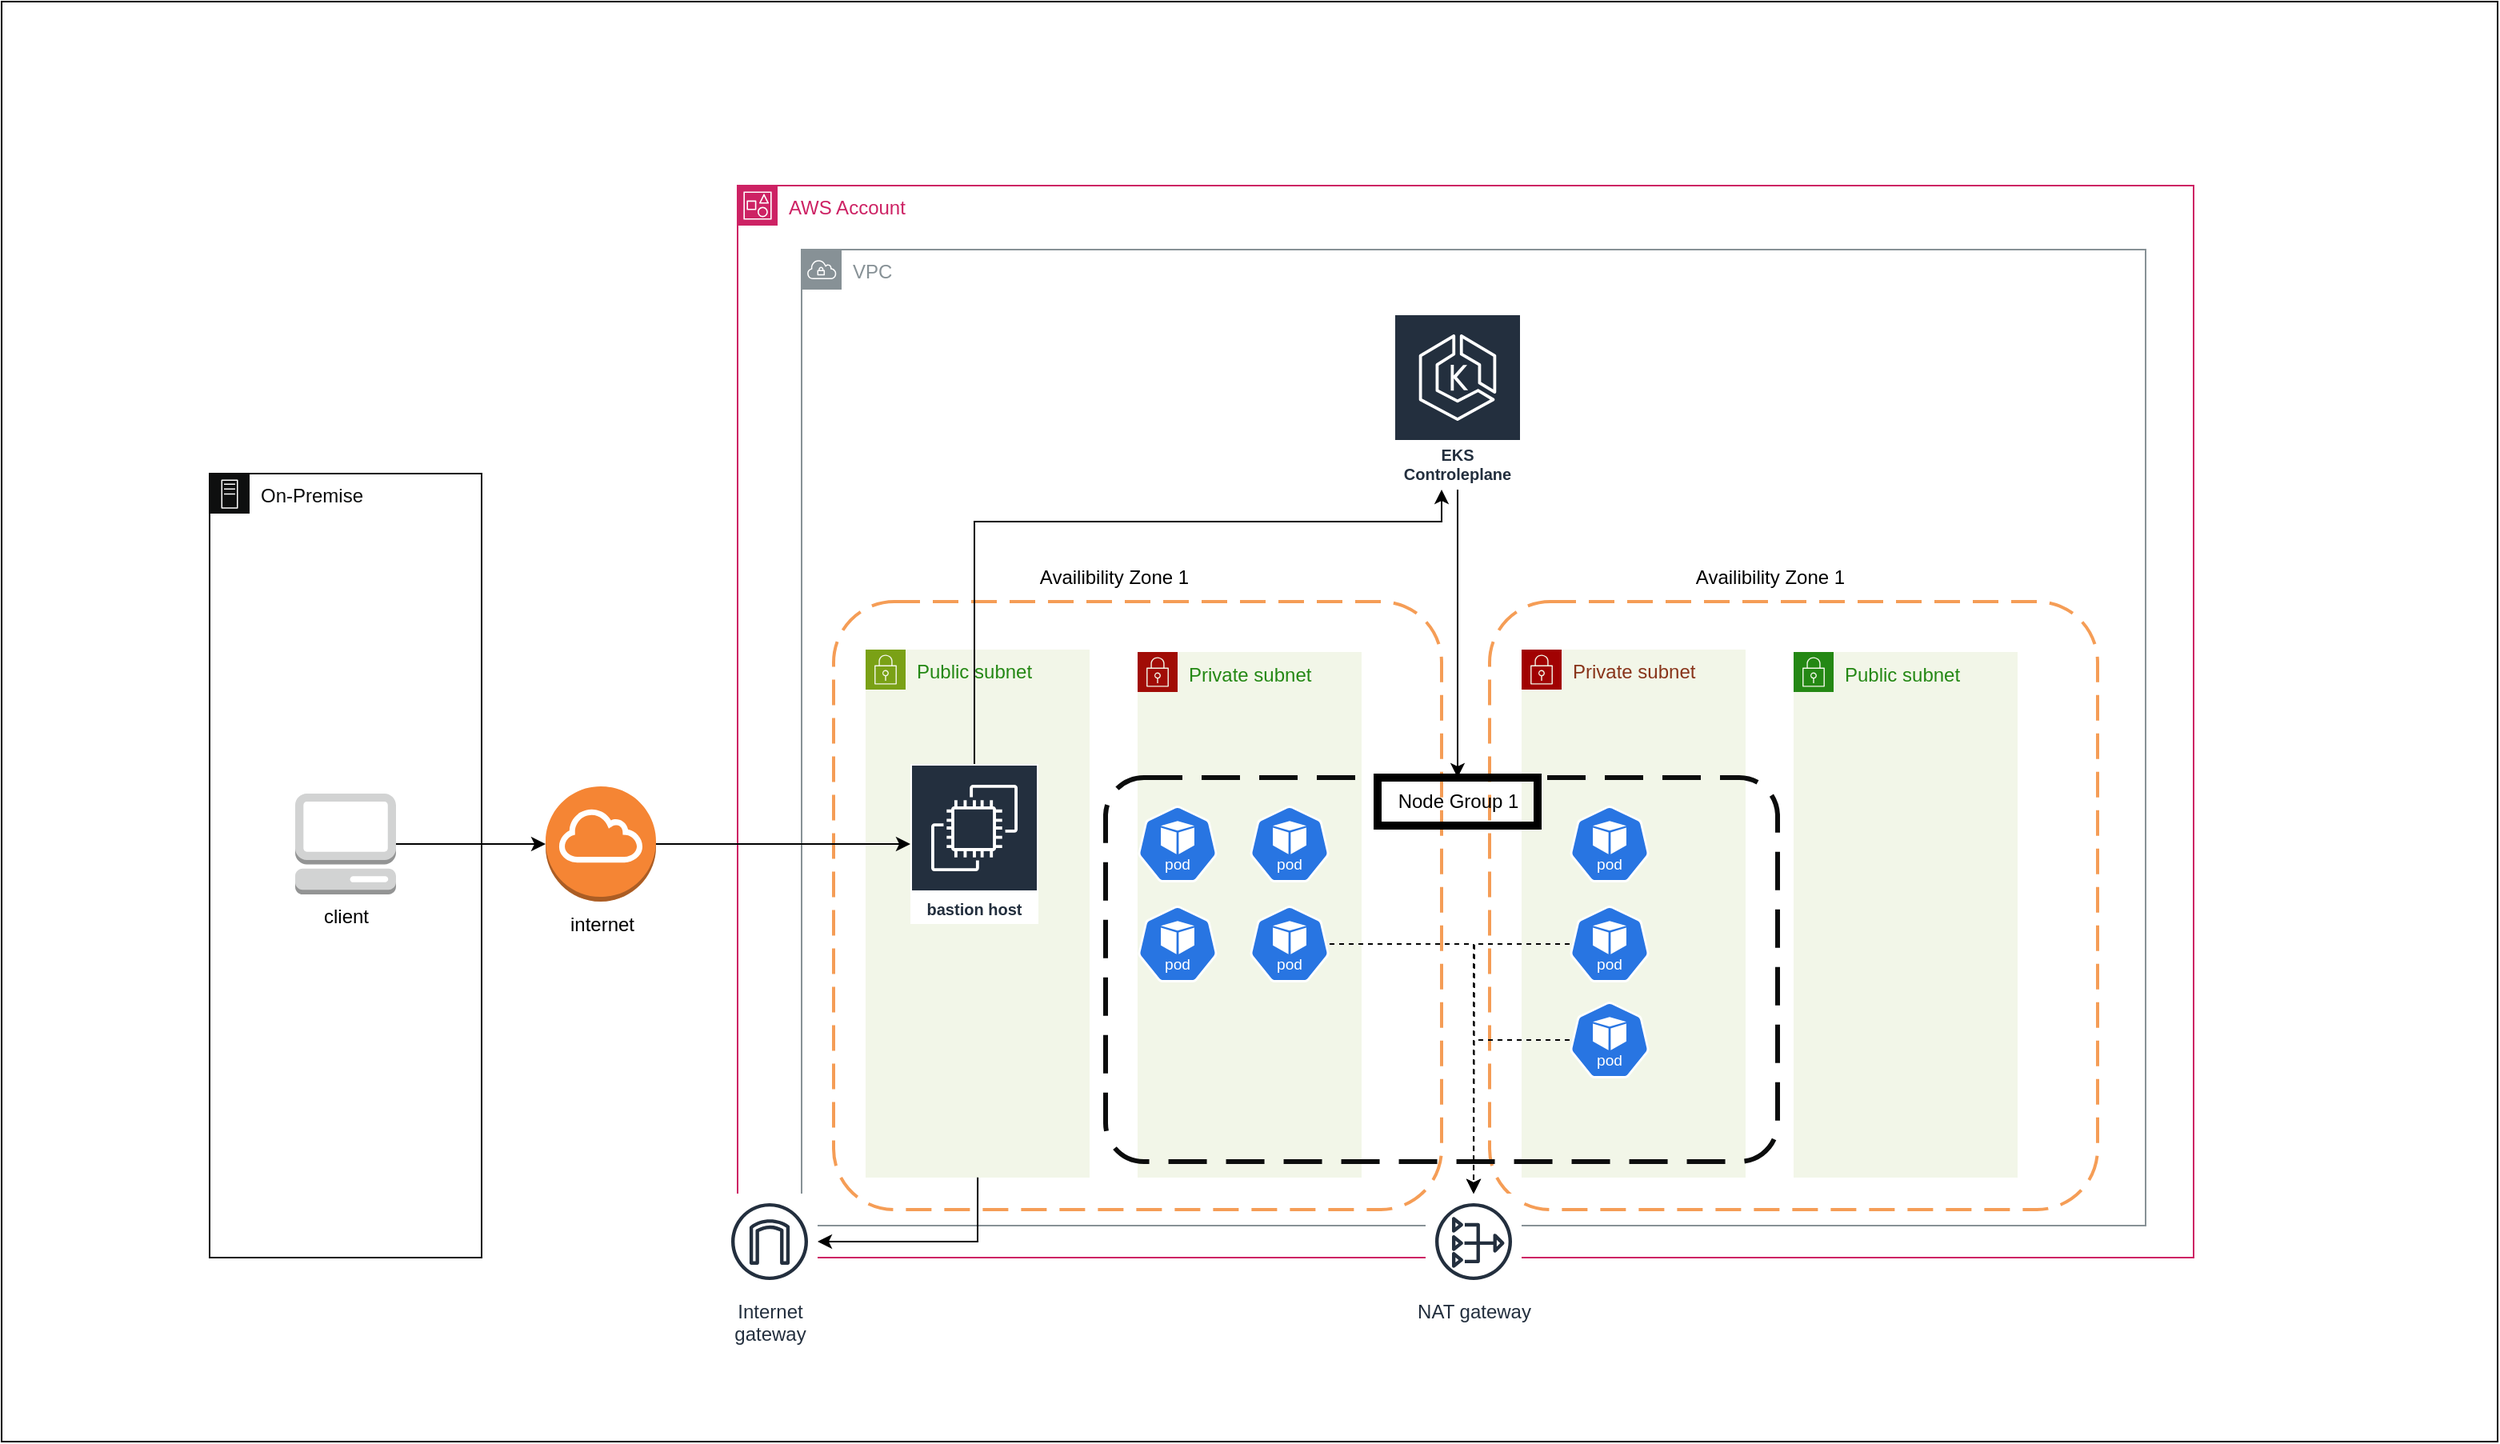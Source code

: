 <mxfile version="24.4.9" type="device">
  <diagram name="Page-1" id="W5yWIA52nIPoz4EIYppS">
    <mxGraphModel dx="2762" dy="2157" grid="1" gridSize="10" guides="1" tooltips="1" connect="1" arrows="1" fold="1" page="1" pageScale="1" pageWidth="850" pageHeight="1100" math="0" shadow="0">
      <root>
        <mxCell id="0" />
        <mxCell id="1" parent="0" />
        <mxCell id="y6gWkrCWeC0vEFRKWc7C-44" value="" style="rounded=0;whiteSpace=wrap;html=1;" vertex="1" parent="1">
          <mxGeometry x="-300" y="-175" width="1560" height="900" as="geometry" />
        </mxCell>
        <mxCell id="y6gWkrCWeC0vEFRKWc7C-4" value="&lt;font color=&quot;#0c0d0d&quot;&gt;On-Premise&lt;/font&gt;" style="sketch=0;outlineConnect=0;gradientColor=none;html=1;whiteSpace=wrap;fontSize=12;fontStyle=0;shape=mxgraph.aws4.group;grIcon=mxgraph.aws4.group_on_premise;strokeColor=#0E0F0F;fillColor=none;verticalAlign=top;align=left;spacingLeft=30;fontColor=#AAB7B8;dashed=0;" vertex="1" parent="1">
          <mxGeometry x="-170" y="120" width="170" height="490" as="geometry" />
        </mxCell>
        <mxCell id="y6gWkrCWeC0vEFRKWc7C-7" value="&lt;div&gt;client&lt;/div&gt;" style="outlineConnect=0;dashed=0;verticalLabelPosition=bottom;verticalAlign=top;align=center;html=1;shape=mxgraph.aws3.management_console;fillColor=#D2D3D3;gradientColor=none;" vertex="1" parent="1">
          <mxGeometry x="-116.5" y="320" width="63" height="63" as="geometry" />
        </mxCell>
        <mxCell id="y6gWkrCWeC0vEFRKWc7C-8" value="internet" style="outlineConnect=0;dashed=0;verticalLabelPosition=bottom;verticalAlign=top;align=center;html=1;shape=mxgraph.aws3.internet_gateway;fillColor=#F58534;gradientColor=none;" vertex="1" parent="1">
          <mxGeometry x="40" y="315.5" width="69" height="72" as="geometry" />
        </mxCell>
        <mxCell id="y6gWkrCWeC0vEFRKWc7C-10" style="edgeStyle=orthogonalEdgeStyle;rounded=0;orthogonalLoop=1;jettySize=auto;html=1;entryX=0;entryY=0.5;entryDx=0;entryDy=0;entryPerimeter=0;" edge="1" parent="1" source="y6gWkrCWeC0vEFRKWc7C-7" target="y6gWkrCWeC0vEFRKWc7C-8">
          <mxGeometry relative="1" as="geometry" />
        </mxCell>
        <mxCell id="y6gWkrCWeC0vEFRKWc7C-2" value="AWS Account" style="points=[[0,0],[0.25,0],[0.5,0],[0.75,0],[1,0],[1,0.25],[1,0.5],[1,0.75],[1,1],[0.75,1],[0.5,1],[0.25,1],[0,1],[0,0.75],[0,0.5],[0,0.25]];outlineConnect=0;gradientColor=none;html=1;whiteSpace=wrap;fontSize=12;fontStyle=0;container=0;pointerEvents=0;collapsible=0;recursiveResize=0;shape=mxgraph.aws4.group;grIcon=mxgraph.aws4.group_account;strokeColor=#CD2264;fillColor=none;verticalAlign=top;align=left;spacingLeft=30;fontColor=#CD2264;dashed=0;" vertex="1" parent="1">
          <mxGeometry x="160" y="-60" width="910" height="670" as="geometry" />
        </mxCell>
        <mxCell id="y6gWkrCWeC0vEFRKWc7C-24" value="Public subnet" style="points=[[0,0],[0.25,0],[0.5,0],[0.75,0],[1,0],[1,0.25],[1,0.5],[1,0.75],[1,1],[0.75,1],[0.5,1],[0.25,1],[0,1],[0,0.75],[0,0.5],[0,0.25]];outlineConnect=0;gradientColor=none;html=1;whiteSpace=wrap;fontSize=12;fontStyle=0;container=1;pointerEvents=0;collapsible=0;recursiveResize=0;shape=mxgraph.aws4.group;grIcon=mxgraph.aws4.group_security_group;grStroke=0;strokeColor=#248814;fillColor=#F2F6E8;verticalAlign=top;align=left;spacingLeft=30;fontColor=#248814;dashed=0;" vertex="1" parent="1">
          <mxGeometry x="820" y="231.5" width="140" height="328.5" as="geometry" />
        </mxCell>
        <mxCell id="y6gWkrCWeC0vEFRKWc7C-1" value="VPC" style="sketch=0;outlineConnect=0;gradientColor=none;html=1;whiteSpace=wrap;fontSize=12;fontStyle=0;shape=mxgraph.aws4.group;grIcon=mxgraph.aws4.group_vpc;strokeColor=#879196;fillColor=none;verticalAlign=top;align=left;spacingLeft=30;fontColor=#879196;dashed=0;" vertex="1" parent="1">
          <mxGeometry x="200" y="-20" width="840" height="610" as="geometry" />
        </mxCell>
        <mxCell id="y6gWkrCWeC0vEFRKWc7C-18" value="" style="rounded=1;arcSize=10;dashed=1;strokeColor=#F59D56;fillColor=none;gradientColor=none;dashPattern=8 4;strokeWidth=2;" vertex="1" parent="1">
          <mxGeometry x="220" y="200" width="380" height="380" as="geometry" />
        </mxCell>
        <mxCell id="y6gWkrCWeC0vEFRKWc7C-12" value="Public subnet" style="points=[[0,0],[0.25,0],[0.5,0],[0.75,0],[1,0],[1,0.25],[1,0.5],[1,0.75],[1,1],[0.75,1],[0.5,1],[0.25,1],[0,1],[0,0.75],[0,0.5],[0,0.25]];outlineConnect=0;gradientColor=none;html=1;whiteSpace=wrap;fontSize=12;fontStyle=0;container=1;pointerEvents=0;collapsible=0;recursiveResize=0;shape=mxgraph.aws4.group;grIcon=mxgraph.aws4.group_security_group;grStroke=0;strokeColor=#7AA116;fillColor=#F2F6E8;verticalAlign=top;align=left;spacingLeft=30;fontColor=#248814;dashed=0;" vertex="1" parent="1">
          <mxGeometry x="240" y="230" width="140" height="330" as="geometry" />
        </mxCell>
        <mxCell id="y6gWkrCWeC0vEFRKWc7C-41" style="edgeStyle=orthogonalEdgeStyle;rounded=0;orthogonalLoop=1;jettySize=auto;html=1;" edge="1" parent="1" source="y6gWkrCWeC0vEFRKWc7C-14" target="y6gWkrCWeC0vEFRKWc7C-40">
          <mxGeometry relative="1" as="geometry">
            <Array as="points">
              <mxPoint x="308" y="150" />
              <mxPoint x="600" y="150" />
            </Array>
          </mxGeometry>
        </mxCell>
        <mxCell id="y6gWkrCWeC0vEFRKWc7C-14" value="bastion host" style="sketch=0;outlineConnect=0;fontColor=#232F3E;gradientColor=none;strokeColor=#ffffff;fillColor=#232F3E;dashed=0;verticalLabelPosition=middle;verticalAlign=bottom;align=center;html=1;whiteSpace=wrap;fontSize=10;fontStyle=1;spacing=3;shape=mxgraph.aws4.productIcon;prIcon=mxgraph.aws4.ec2;" vertex="1" parent="1">
          <mxGeometry x="268" y="301.5" width="80" height="100" as="geometry" />
        </mxCell>
        <mxCell id="y6gWkrCWeC0vEFRKWc7C-19" value="Private subnet" style="points=[[0,0],[0.25,0],[0.5,0],[0.75,0],[1,0],[1,0.25],[1,0.5],[1,0.75],[1,1],[0.75,1],[0.5,1],[0.25,1],[0,1],[0,0.75],[0,0.5],[0,0.25]];outlineConnect=0;gradientColor=none;html=1;whiteSpace=wrap;fontSize=12;fontStyle=0;container=1;pointerEvents=0;collapsible=0;recursiveResize=0;shape=mxgraph.aws4.group;grIcon=mxgraph.aws4.group_security_group;grStroke=0;strokeColor=#A10C06;fillColor=#F2F6E8;verticalAlign=top;align=left;spacingLeft=30;fontColor=#248814;dashed=0;" vertex="1" parent="1">
          <mxGeometry x="410" y="231.5" width="140" height="328.5" as="geometry" />
        </mxCell>
        <mxCell id="y6gWkrCWeC0vEFRKWc7C-21" value="" style="rounded=1;arcSize=10;dashed=1;strokeColor=#F59D56;fillColor=none;gradientColor=none;dashPattern=8 4;strokeWidth=2;" vertex="1" parent="1">
          <mxGeometry x="630" y="200" width="380" height="380" as="geometry" />
        </mxCell>
        <mxCell id="y6gWkrCWeC0vEFRKWc7C-20" value="Availibility Zone 1" style="text;html=1;align=center;verticalAlign=middle;resizable=0;points=[];autosize=1;strokeColor=none;fillColor=none;" vertex="1" parent="1">
          <mxGeometry x="335" y="170" width="120" height="30" as="geometry" />
        </mxCell>
        <mxCell id="y6gWkrCWeC0vEFRKWc7C-25" value="Availibility Zone 1" style="text;html=1;align=center;verticalAlign=middle;resizable=0;points=[];autosize=1;strokeColor=none;fillColor=none;" vertex="1" parent="1">
          <mxGeometry x="745" y="170" width="120" height="30" as="geometry" />
        </mxCell>
        <mxCell id="y6gWkrCWeC0vEFRKWc7C-22" value="&lt;font color=&quot;#88341a&quot;&gt;Private subnet&lt;/font&gt;" style="points=[[0,0],[0.25,0],[0.5,0],[0.75,0],[1,0],[1,0.25],[1,0.5],[1,0.75],[1,1],[0.75,1],[0.5,1],[0.25,1],[0,1],[0,0.75],[0,0.5],[0,0.25]];outlineConnect=0;gradientColor=none;html=1;whiteSpace=wrap;fontSize=12;fontStyle=0;container=1;pointerEvents=0;collapsible=0;recursiveResize=0;shape=mxgraph.aws4.group;grIcon=mxgraph.aws4.group_security_group;grStroke=0;strokeColor=#A10202;fillColor=#F2F6E8;verticalAlign=top;align=left;spacingLeft=30;fontColor=#248814;dashed=0;" vertex="1" parent="1">
          <mxGeometry x="650" y="230" width="140" height="330" as="geometry" />
        </mxCell>
        <mxCell id="y6gWkrCWeC0vEFRKWc7C-26" value="" style="rounded=1;arcSize=10;dashed=1;strokeColor=#0C0D0D;fillColor=none;gradientColor=none;dashPattern=8 4;strokeWidth=3;" vertex="1" parent="1">
          <mxGeometry x="390" y="310" width="420" height="240" as="geometry" />
        </mxCell>
        <mxCell id="y6gWkrCWeC0vEFRKWc7C-28" value="Node Group 1" style="text;html=1;align=center;verticalAlign=middle;resizable=0;points=[];autosize=1;strokeColor=default;fillColor=none;strokeWidth=5;" vertex="1" parent="1">
          <mxGeometry x="560" y="310" width="100" height="30" as="geometry" />
        </mxCell>
        <mxCell id="y6gWkrCWeC0vEFRKWc7C-33" value="" style="aspect=fixed;sketch=0;html=1;dashed=0;whitespace=wrap;verticalLabelPosition=bottom;verticalAlign=top;fillColor=#2875E2;strokeColor=#ffffff;points=[[0.005,0.63,0],[0.1,0.2,0],[0.9,0.2,0],[0.5,0,0],[0.995,0.63,0],[0.72,0.99,0],[0.5,1,0],[0.28,0.99,0]];shape=mxgraph.kubernetes.icon2;kubernetesLabel=1;prIcon=pod" vertex="1" parent="1">
          <mxGeometry x="410" y="327.5" width="50" height="48" as="geometry" />
        </mxCell>
        <mxCell id="y6gWkrCWeC0vEFRKWc7C-34" value="" style="aspect=fixed;sketch=0;html=1;dashed=0;whitespace=wrap;verticalLabelPosition=bottom;verticalAlign=top;fillColor=#2875E2;strokeColor=#ffffff;points=[[0.005,0.63,0],[0.1,0.2,0],[0.9,0.2,0],[0.5,0,0],[0.995,0.63,0],[0.72,0.99,0],[0.5,1,0],[0.28,0.99,0]];shape=mxgraph.kubernetes.icon2;kubernetesLabel=1;prIcon=pod" vertex="1" parent="1">
          <mxGeometry x="480" y="327.5" width="50" height="48" as="geometry" />
        </mxCell>
        <mxCell id="y6gWkrCWeC0vEFRKWc7C-35" value="" style="aspect=fixed;sketch=0;html=1;dashed=0;whitespace=wrap;verticalLabelPosition=bottom;verticalAlign=top;fillColor=#2875E2;strokeColor=#ffffff;points=[[0.005,0.63,0],[0.1,0.2,0],[0.9,0.2,0],[0.5,0,0],[0.995,0.63,0],[0.72,0.99,0],[0.5,1,0],[0.28,0.99,0]];shape=mxgraph.kubernetes.icon2;kubernetesLabel=1;prIcon=pod" vertex="1" parent="1">
          <mxGeometry x="410" y="390" width="50" height="48" as="geometry" />
        </mxCell>
        <mxCell id="y6gWkrCWeC0vEFRKWc7C-51" style="edgeStyle=orthogonalEdgeStyle;rounded=0;orthogonalLoop=1;jettySize=auto;html=1;dashed=1;" edge="1" parent="1" source="y6gWkrCWeC0vEFRKWc7C-36" target="y6gWkrCWeC0vEFRKWc7C-50">
          <mxGeometry relative="1" as="geometry" />
        </mxCell>
        <mxCell id="y6gWkrCWeC0vEFRKWc7C-36" value="" style="aspect=fixed;sketch=0;html=1;dashed=0;whitespace=wrap;verticalLabelPosition=bottom;verticalAlign=top;fillColor=#2875E2;strokeColor=#ffffff;points=[[0.005,0.63,0],[0.1,0.2,0],[0.9,0.2,0],[0.5,0,0],[0.995,0.63,0],[0.72,0.99,0],[0.5,1,0],[0.28,0.99,0]];shape=mxgraph.kubernetes.icon2;kubernetesLabel=1;prIcon=pod" vertex="1" parent="1">
          <mxGeometry x="480" y="390" width="50" height="48" as="geometry" />
        </mxCell>
        <mxCell id="y6gWkrCWeC0vEFRKWc7C-37" value="" style="aspect=fixed;sketch=0;html=1;dashed=0;whitespace=wrap;verticalLabelPosition=bottom;verticalAlign=top;fillColor=#2875E2;strokeColor=#ffffff;points=[[0.005,0.63,0],[0.1,0.2,0],[0.9,0.2,0],[0.5,0,0],[0.995,0.63,0],[0.72,0.99,0],[0.5,1,0],[0.28,0.99,0]];shape=mxgraph.kubernetes.icon2;kubernetesLabel=1;prIcon=pod" vertex="1" parent="1">
          <mxGeometry x="680" y="327.5" width="50" height="48" as="geometry" />
        </mxCell>
        <mxCell id="y6gWkrCWeC0vEFRKWc7C-53" style="edgeStyle=orthogonalEdgeStyle;rounded=0;orthogonalLoop=1;jettySize=auto;html=1;dashed=1;" edge="1" parent="1" source="y6gWkrCWeC0vEFRKWc7C-38">
          <mxGeometry relative="1" as="geometry">
            <mxPoint x="620" y="570" as="targetPoint" />
          </mxGeometry>
        </mxCell>
        <mxCell id="y6gWkrCWeC0vEFRKWc7C-38" value="" style="aspect=fixed;sketch=0;html=1;dashed=0;whitespace=wrap;verticalLabelPosition=bottom;verticalAlign=top;fillColor=#2875E2;strokeColor=#ffffff;points=[[0.005,0.63,0],[0.1,0.2,0],[0.9,0.2,0],[0.5,0,0],[0.995,0.63,0],[0.72,0.99,0],[0.5,1,0],[0.28,0.99,0]];shape=mxgraph.kubernetes.icon2;kubernetesLabel=1;prIcon=pod" vertex="1" parent="1">
          <mxGeometry x="680" y="390" width="50" height="48" as="geometry" />
        </mxCell>
        <mxCell id="y6gWkrCWeC0vEFRKWc7C-52" style="edgeStyle=orthogonalEdgeStyle;rounded=0;orthogonalLoop=1;jettySize=auto;html=1;dashed=1;" edge="1" parent="1" source="y6gWkrCWeC0vEFRKWc7C-39" target="y6gWkrCWeC0vEFRKWc7C-50">
          <mxGeometry relative="1" as="geometry" />
        </mxCell>
        <mxCell id="y6gWkrCWeC0vEFRKWc7C-39" value="" style="aspect=fixed;sketch=0;html=1;dashed=0;whitespace=wrap;verticalLabelPosition=bottom;verticalAlign=top;fillColor=#2875E2;strokeColor=#ffffff;points=[[0.005,0.63,0],[0.1,0.2,0],[0.9,0.2,0],[0.5,0,0],[0.995,0.63,0],[0.72,0.99,0],[0.5,1,0],[0.28,0.99,0]];shape=mxgraph.kubernetes.icon2;kubernetesLabel=1;prIcon=pod" vertex="1" parent="1">
          <mxGeometry x="680" y="450" width="50" height="48" as="geometry" />
        </mxCell>
        <mxCell id="y6gWkrCWeC0vEFRKWc7C-15" style="edgeStyle=orthogonalEdgeStyle;rounded=0;orthogonalLoop=1;jettySize=auto;html=1;" edge="1" parent="1" source="y6gWkrCWeC0vEFRKWc7C-8" target="y6gWkrCWeC0vEFRKWc7C-14">
          <mxGeometry relative="1" as="geometry" />
        </mxCell>
        <mxCell id="y6gWkrCWeC0vEFRKWc7C-42" style="edgeStyle=orthogonalEdgeStyle;rounded=0;orthogonalLoop=1;jettySize=auto;html=1;" edge="1" parent="1" source="y6gWkrCWeC0vEFRKWc7C-40" target="y6gWkrCWeC0vEFRKWc7C-28">
          <mxGeometry relative="1" as="geometry" />
        </mxCell>
        <mxCell id="y6gWkrCWeC0vEFRKWc7C-40" value="EKS Controleplane" style="sketch=0;outlineConnect=0;fontColor=#232F3E;gradientColor=none;strokeColor=#ffffff;fillColor=#232F3E;dashed=0;verticalLabelPosition=middle;verticalAlign=bottom;align=center;html=1;whiteSpace=wrap;fontSize=10;fontStyle=1;spacing=3;shape=mxgraph.aws4.productIcon;prIcon=mxgraph.aws4.eks;" vertex="1" parent="1">
          <mxGeometry x="570" y="20" width="80" height="110" as="geometry" />
        </mxCell>
        <mxCell id="y6gWkrCWeC0vEFRKWc7C-46" value="Internet&#xa;gateway" style="sketch=0;outlineConnect=0;fontColor=#232F3E;gradientColor=none;strokeColor=#232F3E;fillColor=#ffffff;dashed=0;verticalLabelPosition=bottom;verticalAlign=top;align=center;html=1;fontSize=12;fontStyle=0;aspect=fixed;shape=mxgraph.aws4.resourceIcon;resIcon=mxgraph.aws4.internet_gateway;" vertex="1" parent="1">
          <mxGeometry x="150" y="570" width="60" height="60" as="geometry" />
        </mxCell>
        <mxCell id="y6gWkrCWeC0vEFRKWc7C-50" value="NAT gateway" style="sketch=0;outlineConnect=0;fontColor=#232F3E;gradientColor=none;strokeColor=#232F3E;fillColor=#ffffff;dashed=0;verticalLabelPosition=bottom;verticalAlign=top;align=center;html=1;fontSize=12;fontStyle=0;aspect=fixed;shape=mxgraph.aws4.resourceIcon;resIcon=mxgraph.aws4.nat_gateway;" vertex="1" parent="1">
          <mxGeometry x="590" y="570" width="60" height="60" as="geometry" />
        </mxCell>
        <mxCell id="y6gWkrCWeC0vEFRKWc7C-56" value="" style="endArrow=classic;html=1;rounded=0;exitX=0.237;exitY=0.947;exitDx=0;exitDy=0;exitPerimeter=0;" edge="1" parent="1" source="y6gWkrCWeC0vEFRKWc7C-18" target="y6gWkrCWeC0vEFRKWc7C-46">
          <mxGeometry width="50" height="50" relative="1" as="geometry">
            <mxPoint x="364.997" y="640" as="sourcePoint" />
            <mxPoint x="240" y="640" as="targetPoint" />
            <Array as="points">
              <mxPoint x="310" y="600" />
            </Array>
          </mxGeometry>
        </mxCell>
      </root>
    </mxGraphModel>
  </diagram>
</mxfile>
